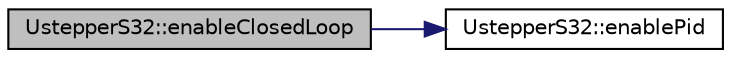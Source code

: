 digraph "UstepperS32::enableClosedLoop"
{
 // LATEX_PDF_SIZE
  edge [fontname="Helvetica",fontsize="10",labelfontname="Helvetica",labelfontsize="10"];
  node [fontname="Helvetica",fontsize="10",shape=record];
  rankdir="LR";
  Node1 [label="UstepperS32::enableClosedLoop",height=0.2,width=0.4,color="black", fillcolor="grey75", style="filled", fontcolor="black",tooltip="This method reenables the closed loop mode after being disabled."];
  Node1 -> Node2 [color="midnightblue",fontsize="10",style="solid",fontname="Helvetica"];
  Node2 [label="UstepperS32::enablePid",height=0.2,width=0.4,color="black", fillcolor="white", style="filled",URL="$classUstepperS32.html#a33e6a0464f510b85351c0c691f3d4d7a",tooltip="This method reenables the PID after being disabled."];
}
